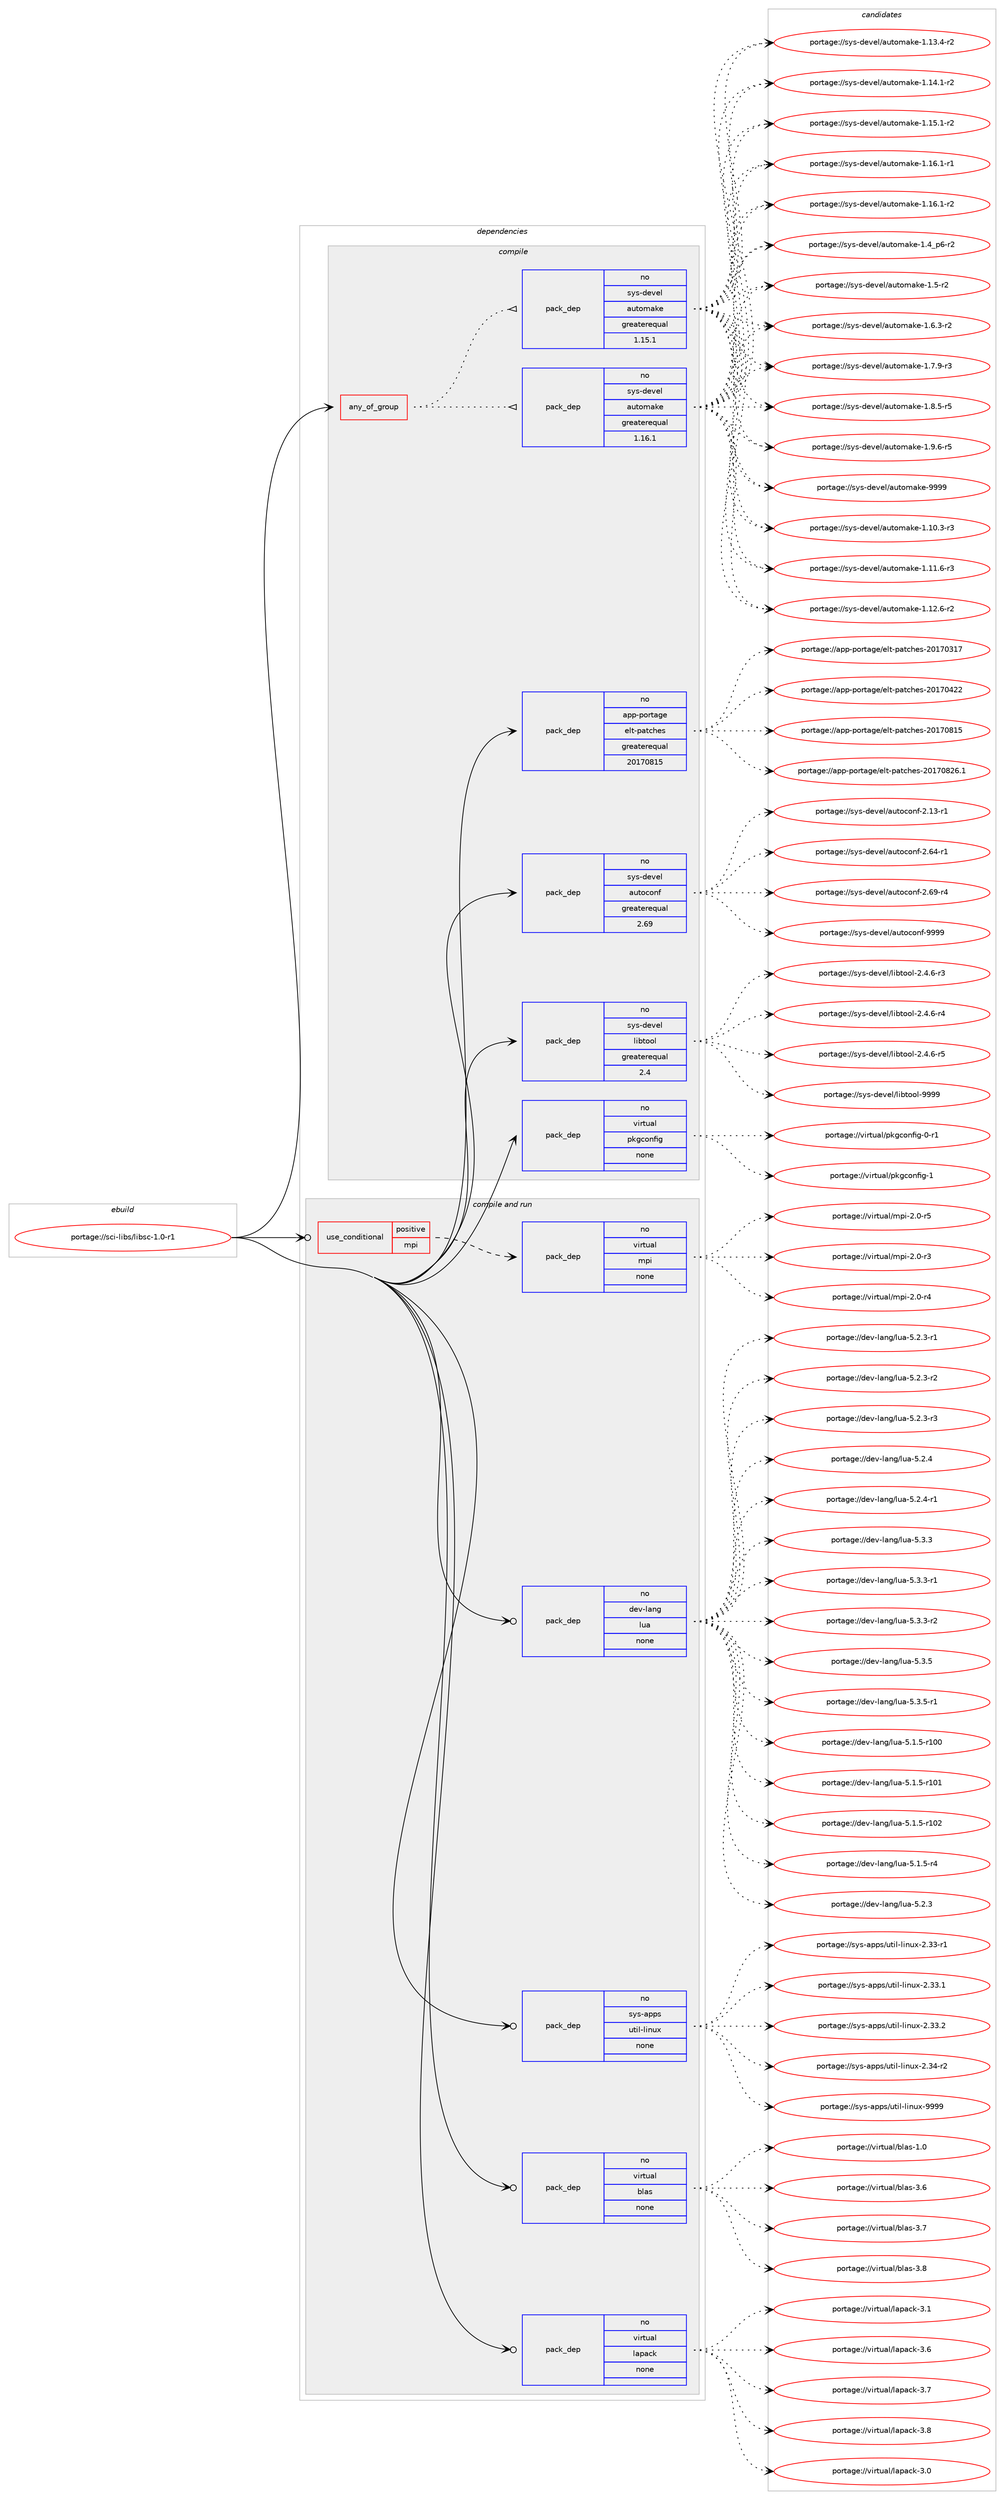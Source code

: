 digraph prolog {

# *************
# Graph options
# *************

newrank=true;
concentrate=true;
compound=true;
graph [rankdir=LR,fontname=Helvetica,fontsize=10,ranksep=1.5];#, ranksep=2.5, nodesep=0.2];
edge  [arrowhead=vee];
node  [fontname=Helvetica,fontsize=10];

# **********
# The ebuild
# **********

subgraph cluster_leftcol {
color=gray;
rank=same;
label=<<i>ebuild</i>>;
id [label="portage://sci-libs/libsc-1.0-r1", color=red, width=4, href="../sci-libs/libsc-1.0-r1.svg"];
}

# ****************
# The dependencies
# ****************

subgraph cluster_midcol {
color=gray;
label=<<i>dependencies</i>>;
subgraph cluster_compile {
fillcolor="#eeeeee";
style=filled;
label=<<i>compile</i>>;
subgraph any6434 {
dependency390767 [label=<<TABLE BORDER="0" CELLBORDER="1" CELLSPACING="0" CELLPADDING="4"><TR><TD CELLPADDING="10">any_of_group</TD></TR></TABLE>>, shape=none, color=red];subgraph pack287420 {
dependency390768 [label=<<TABLE BORDER="0" CELLBORDER="1" CELLSPACING="0" CELLPADDING="4" WIDTH="220"><TR><TD ROWSPAN="6" CELLPADDING="30">pack_dep</TD></TR><TR><TD WIDTH="110">no</TD></TR><TR><TD>sys-devel</TD></TR><TR><TD>automake</TD></TR><TR><TD>greaterequal</TD></TR><TR><TD>1.16.1</TD></TR></TABLE>>, shape=none, color=blue];
}
dependency390767:e -> dependency390768:w [weight=20,style="dotted",arrowhead="oinv"];
subgraph pack287421 {
dependency390769 [label=<<TABLE BORDER="0" CELLBORDER="1" CELLSPACING="0" CELLPADDING="4" WIDTH="220"><TR><TD ROWSPAN="6" CELLPADDING="30">pack_dep</TD></TR><TR><TD WIDTH="110">no</TD></TR><TR><TD>sys-devel</TD></TR><TR><TD>automake</TD></TR><TR><TD>greaterequal</TD></TR><TR><TD>1.15.1</TD></TR></TABLE>>, shape=none, color=blue];
}
dependency390767:e -> dependency390769:w [weight=20,style="dotted",arrowhead="oinv"];
}
id:e -> dependency390767:w [weight=20,style="solid",arrowhead="vee"];
subgraph pack287422 {
dependency390770 [label=<<TABLE BORDER="0" CELLBORDER="1" CELLSPACING="0" CELLPADDING="4" WIDTH="220"><TR><TD ROWSPAN="6" CELLPADDING="30">pack_dep</TD></TR><TR><TD WIDTH="110">no</TD></TR><TR><TD>app-portage</TD></TR><TR><TD>elt-patches</TD></TR><TR><TD>greaterequal</TD></TR><TR><TD>20170815</TD></TR></TABLE>>, shape=none, color=blue];
}
id:e -> dependency390770:w [weight=20,style="solid",arrowhead="vee"];
subgraph pack287423 {
dependency390771 [label=<<TABLE BORDER="0" CELLBORDER="1" CELLSPACING="0" CELLPADDING="4" WIDTH="220"><TR><TD ROWSPAN="6" CELLPADDING="30">pack_dep</TD></TR><TR><TD WIDTH="110">no</TD></TR><TR><TD>sys-devel</TD></TR><TR><TD>autoconf</TD></TR><TR><TD>greaterequal</TD></TR><TR><TD>2.69</TD></TR></TABLE>>, shape=none, color=blue];
}
id:e -> dependency390771:w [weight=20,style="solid",arrowhead="vee"];
subgraph pack287424 {
dependency390772 [label=<<TABLE BORDER="0" CELLBORDER="1" CELLSPACING="0" CELLPADDING="4" WIDTH="220"><TR><TD ROWSPAN="6" CELLPADDING="30">pack_dep</TD></TR><TR><TD WIDTH="110">no</TD></TR><TR><TD>sys-devel</TD></TR><TR><TD>libtool</TD></TR><TR><TD>greaterequal</TD></TR><TR><TD>2.4</TD></TR></TABLE>>, shape=none, color=blue];
}
id:e -> dependency390772:w [weight=20,style="solid",arrowhead="vee"];
subgraph pack287425 {
dependency390773 [label=<<TABLE BORDER="0" CELLBORDER="1" CELLSPACING="0" CELLPADDING="4" WIDTH="220"><TR><TD ROWSPAN="6" CELLPADDING="30">pack_dep</TD></TR><TR><TD WIDTH="110">no</TD></TR><TR><TD>virtual</TD></TR><TR><TD>pkgconfig</TD></TR><TR><TD>none</TD></TR><TR><TD></TD></TR></TABLE>>, shape=none, color=blue];
}
id:e -> dependency390773:w [weight=20,style="solid",arrowhead="vee"];
}
subgraph cluster_compileandrun {
fillcolor="#eeeeee";
style=filled;
label=<<i>compile and run</i>>;
subgraph cond96709 {
dependency390774 [label=<<TABLE BORDER="0" CELLBORDER="1" CELLSPACING="0" CELLPADDING="4"><TR><TD ROWSPAN="3" CELLPADDING="10">use_conditional</TD></TR><TR><TD>positive</TD></TR><TR><TD>mpi</TD></TR></TABLE>>, shape=none, color=red];
subgraph pack287426 {
dependency390775 [label=<<TABLE BORDER="0" CELLBORDER="1" CELLSPACING="0" CELLPADDING="4" WIDTH="220"><TR><TD ROWSPAN="6" CELLPADDING="30">pack_dep</TD></TR><TR><TD WIDTH="110">no</TD></TR><TR><TD>virtual</TD></TR><TR><TD>mpi</TD></TR><TR><TD>none</TD></TR><TR><TD></TD></TR></TABLE>>, shape=none, color=blue];
}
dependency390774:e -> dependency390775:w [weight=20,style="dashed",arrowhead="vee"];
}
id:e -> dependency390774:w [weight=20,style="solid",arrowhead="odotvee"];
subgraph pack287427 {
dependency390776 [label=<<TABLE BORDER="0" CELLBORDER="1" CELLSPACING="0" CELLPADDING="4" WIDTH="220"><TR><TD ROWSPAN="6" CELLPADDING="30">pack_dep</TD></TR><TR><TD WIDTH="110">no</TD></TR><TR><TD>dev-lang</TD></TR><TR><TD>lua</TD></TR><TR><TD>none</TD></TR><TR><TD></TD></TR></TABLE>>, shape=none, color=blue];
}
id:e -> dependency390776:w [weight=20,style="solid",arrowhead="odotvee"];
subgraph pack287428 {
dependency390777 [label=<<TABLE BORDER="0" CELLBORDER="1" CELLSPACING="0" CELLPADDING="4" WIDTH="220"><TR><TD ROWSPAN="6" CELLPADDING="30">pack_dep</TD></TR><TR><TD WIDTH="110">no</TD></TR><TR><TD>sys-apps</TD></TR><TR><TD>util-linux</TD></TR><TR><TD>none</TD></TR><TR><TD></TD></TR></TABLE>>, shape=none, color=blue];
}
id:e -> dependency390777:w [weight=20,style="solid",arrowhead="odotvee"];
subgraph pack287429 {
dependency390778 [label=<<TABLE BORDER="0" CELLBORDER="1" CELLSPACING="0" CELLPADDING="4" WIDTH="220"><TR><TD ROWSPAN="6" CELLPADDING="30">pack_dep</TD></TR><TR><TD WIDTH="110">no</TD></TR><TR><TD>virtual</TD></TR><TR><TD>blas</TD></TR><TR><TD>none</TD></TR><TR><TD></TD></TR></TABLE>>, shape=none, color=blue];
}
id:e -> dependency390778:w [weight=20,style="solid",arrowhead="odotvee"];
subgraph pack287430 {
dependency390779 [label=<<TABLE BORDER="0" CELLBORDER="1" CELLSPACING="0" CELLPADDING="4" WIDTH="220"><TR><TD ROWSPAN="6" CELLPADDING="30">pack_dep</TD></TR><TR><TD WIDTH="110">no</TD></TR><TR><TD>virtual</TD></TR><TR><TD>lapack</TD></TR><TR><TD>none</TD></TR><TR><TD></TD></TR></TABLE>>, shape=none, color=blue];
}
id:e -> dependency390779:w [weight=20,style="solid",arrowhead="odotvee"];
}
subgraph cluster_run {
fillcolor="#eeeeee";
style=filled;
label=<<i>run</i>>;
}
}

# **************
# The candidates
# **************

subgraph cluster_choices {
rank=same;
color=gray;
label=<<i>candidates</i>>;

subgraph choice287420 {
color=black;
nodesep=1;
choiceportage11512111545100101118101108479711711611110997107101454946494846514511451 [label="portage://sys-devel/automake-1.10.3-r3", color=red, width=4,href="../sys-devel/automake-1.10.3-r3.svg"];
choiceportage11512111545100101118101108479711711611110997107101454946494946544511451 [label="portage://sys-devel/automake-1.11.6-r3", color=red, width=4,href="../sys-devel/automake-1.11.6-r3.svg"];
choiceportage11512111545100101118101108479711711611110997107101454946495046544511450 [label="portage://sys-devel/automake-1.12.6-r2", color=red, width=4,href="../sys-devel/automake-1.12.6-r2.svg"];
choiceportage11512111545100101118101108479711711611110997107101454946495146524511450 [label="portage://sys-devel/automake-1.13.4-r2", color=red, width=4,href="../sys-devel/automake-1.13.4-r2.svg"];
choiceportage11512111545100101118101108479711711611110997107101454946495246494511450 [label="portage://sys-devel/automake-1.14.1-r2", color=red, width=4,href="../sys-devel/automake-1.14.1-r2.svg"];
choiceportage11512111545100101118101108479711711611110997107101454946495346494511450 [label="portage://sys-devel/automake-1.15.1-r2", color=red, width=4,href="../sys-devel/automake-1.15.1-r2.svg"];
choiceportage11512111545100101118101108479711711611110997107101454946495446494511449 [label="portage://sys-devel/automake-1.16.1-r1", color=red, width=4,href="../sys-devel/automake-1.16.1-r1.svg"];
choiceportage11512111545100101118101108479711711611110997107101454946495446494511450 [label="portage://sys-devel/automake-1.16.1-r2", color=red, width=4,href="../sys-devel/automake-1.16.1-r2.svg"];
choiceportage115121115451001011181011084797117116111109971071014549465295112544511450 [label="portage://sys-devel/automake-1.4_p6-r2", color=red, width=4,href="../sys-devel/automake-1.4_p6-r2.svg"];
choiceportage11512111545100101118101108479711711611110997107101454946534511450 [label="portage://sys-devel/automake-1.5-r2", color=red, width=4,href="../sys-devel/automake-1.5-r2.svg"];
choiceportage115121115451001011181011084797117116111109971071014549465446514511450 [label="portage://sys-devel/automake-1.6.3-r2", color=red, width=4,href="../sys-devel/automake-1.6.3-r2.svg"];
choiceportage115121115451001011181011084797117116111109971071014549465546574511451 [label="portage://sys-devel/automake-1.7.9-r3", color=red, width=4,href="../sys-devel/automake-1.7.9-r3.svg"];
choiceportage115121115451001011181011084797117116111109971071014549465646534511453 [label="portage://sys-devel/automake-1.8.5-r5", color=red, width=4,href="../sys-devel/automake-1.8.5-r5.svg"];
choiceportage115121115451001011181011084797117116111109971071014549465746544511453 [label="portage://sys-devel/automake-1.9.6-r5", color=red, width=4,href="../sys-devel/automake-1.9.6-r5.svg"];
choiceportage115121115451001011181011084797117116111109971071014557575757 [label="portage://sys-devel/automake-9999", color=red, width=4,href="../sys-devel/automake-9999.svg"];
dependency390768:e -> choiceportage11512111545100101118101108479711711611110997107101454946494846514511451:w [style=dotted,weight="100"];
dependency390768:e -> choiceportage11512111545100101118101108479711711611110997107101454946494946544511451:w [style=dotted,weight="100"];
dependency390768:e -> choiceportage11512111545100101118101108479711711611110997107101454946495046544511450:w [style=dotted,weight="100"];
dependency390768:e -> choiceportage11512111545100101118101108479711711611110997107101454946495146524511450:w [style=dotted,weight="100"];
dependency390768:e -> choiceportage11512111545100101118101108479711711611110997107101454946495246494511450:w [style=dotted,weight="100"];
dependency390768:e -> choiceportage11512111545100101118101108479711711611110997107101454946495346494511450:w [style=dotted,weight="100"];
dependency390768:e -> choiceportage11512111545100101118101108479711711611110997107101454946495446494511449:w [style=dotted,weight="100"];
dependency390768:e -> choiceportage11512111545100101118101108479711711611110997107101454946495446494511450:w [style=dotted,weight="100"];
dependency390768:e -> choiceportage115121115451001011181011084797117116111109971071014549465295112544511450:w [style=dotted,weight="100"];
dependency390768:e -> choiceportage11512111545100101118101108479711711611110997107101454946534511450:w [style=dotted,weight="100"];
dependency390768:e -> choiceportage115121115451001011181011084797117116111109971071014549465446514511450:w [style=dotted,weight="100"];
dependency390768:e -> choiceportage115121115451001011181011084797117116111109971071014549465546574511451:w [style=dotted,weight="100"];
dependency390768:e -> choiceportage115121115451001011181011084797117116111109971071014549465646534511453:w [style=dotted,weight="100"];
dependency390768:e -> choiceportage115121115451001011181011084797117116111109971071014549465746544511453:w [style=dotted,weight="100"];
dependency390768:e -> choiceportage115121115451001011181011084797117116111109971071014557575757:w [style=dotted,weight="100"];
}
subgraph choice287421 {
color=black;
nodesep=1;
choiceportage11512111545100101118101108479711711611110997107101454946494846514511451 [label="portage://sys-devel/automake-1.10.3-r3", color=red, width=4,href="../sys-devel/automake-1.10.3-r3.svg"];
choiceportage11512111545100101118101108479711711611110997107101454946494946544511451 [label="portage://sys-devel/automake-1.11.6-r3", color=red, width=4,href="../sys-devel/automake-1.11.6-r3.svg"];
choiceportage11512111545100101118101108479711711611110997107101454946495046544511450 [label="portage://sys-devel/automake-1.12.6-r2", color=red, width=4,href="../sys-devel/automake-1.12.6-r2.svg"];
choiceportage11512111545100101118101108479711711611110997107101454946495146524511450 [label="portage://sys-devel/automake-1.13.4-r2", color=red, width=4,href="../sys-devel/automake-1.13.4-r2.svg"];
choiceportage11512111545100101118101108479711711611110997107101454946495246494511450 [label="portage://sys-devel/automake-1.14.1-r2", color=red, width=4,href="../sys-devel/automake-1.14.1-r2.svg"];
choiceportage11512111545100101118101108479711711611110997107101454946495346494511450 [label="portage://sys-devel/automake-1.15.1-r2", color=red, width=4,href="../sys-devel/automake-1.15.1-r2.svg"];
choiceportage11512111545100101118101108479711711611110997107101454946495446494511449 [label="portage://sys-devel/automake-1.16.1-r1", color=red, width=4,href="../sys-devel/automake-1.16.1-r1.svg"];
choiceportage11512111545100101118101108479711711611110997107101454946495446494511450 [label="portage://sys-devel/automake-1.16.1-r2", color=red, width=4,href="../sys-devel/automake-1.16.1-r2.svg"];
choiceportage115121115451001011181011084797117116111109971071014549465295112544511450 [label="portage://sys-devel/automake-1.4_p6-r2", color=red, width=4,href="../sys-devel/automake-1.4_p6-r2.svg"];
choiceportage11512111545100101118101108479711711611110997107101454946534511450 [label="portage://sys-devel/automake-1.5-r2", color=red, width=4,href="../sys-devel/automake-1.5-r2.svg"];
choiceportage115121115451001011181011084797117116111109971071014549465446514511450 [label="portage://sys-devel/automake-1.6.3-r2", color=red, width=4,href="../sys-devel/automake-1.6.3-r2.svg"];
choiceportage115121115451001011181011084797117116111109971071014549465546574511451 [label="portage://sys-devel/automake-1.7.9-r3", color=red, width=4,href="../sys-devel/automake-1.7.9-r3.svg"];
choiceportage115121115451001011181011084797117116111109971071014549465646534511453 [label="portage://sys-devel/automake-1.8.5-r5", color=red, width=4,href="../sys-devel/automake-1.8.5-r5.svg"];
choiceportage115121115451001011181011084797117116111109971071014549465746544511453 [label="portage://sys-devel/automake-1.9.6-r5", color=red, width=4,href="../sys-devel/automake-1.9.6-r5.svg"];
choiceportage115121115451001011181011084797117116111109971071014557575757 [label="portage://sys-devel/automake-9999", color=red, width=4,href="../sys-devel/automake-9999.svg"];
dependency390769:e -> choiceportage11512111545100101118101108479711711611110997107101454946494846514511451:w [style=dotted,weight="100"];
dependency390769:e -> choiceportage11512111545100101118101108479711711611110997107101454946494946544511451:w [style=dotted,weight="100"];
dependency390769:e -> choiceportage11512111545100101118101108479711711611110997107101454946495046544511450:w [style=dotted,weight="100"];
dependency390769:e -> choiceportage11512111545100101118101108479711711611110997107101454946495146524511450:w [style=dotted,weight="100"];
dependency390769:e -> choiceportage11512111545100101118101108479711711611110997107101454946495246494511450:w [style=dotted,weight="100"];
dependency390769:e -> choiceportage11512111545100101118101108479711711611110997107101454946495346494511450:w [style=dotted,weight="100"];
dependency390769:e -> choiceportage11512111545100101118101108479711711611110997107101454946495446494511449:w [style=dotted,weight="100"];
dependency390769:e -> choiceportage11512111545100101118101108479711711611110997107101454946495446494511450:w [style=dotted,weight="100"];
dependency390769:e -> choiceportage115121115451001011181011084797117116111109971071014549465295112544511450:w [style=dotted,weight="100"];
dependency390769:e -> choiceportage11512111545100101118101108479711711611110997107101454946534511450:w [style=dotted,weight="100"];
dependency390769:e -> choiceportage115121115451001011181011084797117116111109971071014549465446514511450:w [style=dotted,weight="100"];
dependency390769:e -> choiceportage115121115451001011181011084797117116111109971071014549465546574511451:w [style=dotted,weight="100"];
dependency390769:e -> choiceportage115121115451001011181011084797117116111109971071014549465646534511453:w [style=dotted,weight="100"];
dependency390769:e -> choiceportage115121115451001011181011084797117116111109971071014549465746544511453:w [style=dotted,weight="100"];
dependency390769:e -> choiceportage115121115451001011181011084797117116111109971071014557575757:w [style=dotted,weight="100"];
}
subgraph choice287422 {
color=black;
nodesep=1;
choiceportage97112112451121111141169710310147101108116451129711699104101115455048495548514955 [label="portage://app-portage/elt-patches-20170317", color=red, width=4,href="../app-portage/elt-patches-20170317.svg"];
choiceportage97112112451121111141169710310147101108116451129711699104101115455048495548525050 [label="portage://app-portage/elt-patches-20170422", color=red, width=4,href="../app-portage/elt-patches-20170422.svg"];
choiceportage97112112451121111141169710310147101108116451129711699104101115455048495548564953 [label="portage://app-portage/elt-patches-20170815", color=red, width=4,href="../app-portage/elt-patches-20170815.svg"];
choiceportage971121124511211111411697103101471011081164511297116991041011154550484955485650544649 [label="portage://app-portage/elt-patches-20170826.1", color=red, width=4,href="../app-portage/elt-patches-20170826.1.svg"];
dependency390770:e -> choiceportage97112112451121111141169710310147101108116451129711699104101115455048495548514955:w [style=dotted,weight="100"];
dependency390770:e -> choiceportage97112112451121111141169710310147101108116451129711699104101115455048495548525050:w [style=dotted,weight="100"];
dependency390770:e -> choiceportage97112112451121111141169710310147101108116451129711699104101115455048495548564953:w [style=dotted,weight="100"];
dependency390770:e -> choiceportage971121124511211111411697103101471011081164511297116991041011154550484955485650544649:w [style=dotted,weight="100"];
}
subgraph choice287423 {
color=black;
nodesep=1;
choiceportage1151211154510010111810110847971171161119911111010245504649514511449 [label="portage://sys-devel/autoconf-2.13-r1", color=red, width=4,href="../sys-devel/autoconf-2.13-r1.svg"];
choiceportage1151211154510010111810110847971171161119911111010245504654524511449 [label="portage://sys-devel/autoconf-2.64-r1", color=red, width=4,href="../sys-devel/autoconf-2.64-r1.svg"];
choiceportage1151211154510010111810110847971171161119911111010245504654574511452 [label="portage://sys-devel/autoconf-2.69-r4", color=red, width=4,href="../sys-devel/autoconf-2.69-r4.svg"];
choiceportage115121115451001011181011084797117116111991111101024557575757 [label="portage://sys-devel/autoconf-9999", color=red, width=4,href="../sys-devel/autoconf-9999.svg"];
dependency390771:e -> choiceportage1151211154510010111810110847971171161119911111010245504649514511449:w [style=dotted,weight="100"];
dependency390771:e -> choiceportage1151211154510010111810110847971171161119911111010245504654524511449:w [style=dotted,weight="100"];
dependency390771:e -> choiceportage1151211154510010111810110847971171161119911111010245504654574511452:w [style=dotted,weight="100"];
dependency390771:e -> choiceportage115121115451001011181011084797117116111991111101024557575757:w [style=dotted,weight="100"];
}
subgraph choice287424 {
color=black;
nodesep=1;
choiceportage1151211154510010111810110847108105981161111111084550465246544511451 [label="portage://sys-devel/libtool-2.4.6-r3", color=red, width=4,href="../sys-devel/libtool-2.4.6-r3.svg"];
choiceportage1151211154510010111810110847108105981161111111084550465246544511452 [label="portage://sys-devel/libtool-2.4.6-r4", color=red, width=4,href="../sys-devel/libtool-2.4.6-r4.svg"];
choiceportage1151211154510010111810110847108105981161111111084550465246544511453 [label="portage://sys-devel/libtool-2.4.6-r5", color=red, width=4,href="../sys-devel/libtool-2.4.6-r5.svg"];
choiceportage1151211154510010111810110847108105981161111111084557575757 [label="portage://sys-devel/libtool-9999", color=red, width=4,href="../sys-devel/libtool-9999.svg"];
dependency390772:e -> choiceportage1151211154510010111810110847108105981161111111084550465246544511451:w [style=dotted,weight="100"];
dependency390772:e -> choiceportage1151211154510010111810110847108105981161111111084550465246544511452:w [style=dotted,weight="100"];
dependency390772:e -> choiceportage1151211154510010111810110847108105981161111111084550465246544511453:w [style=dotted,weight="100"];
dependency390772:e -> choiceportage1151211154510010111810110847108105981161111111084557575757:w [style=dotted,weight="100"];
}
subgraph choice287425 {
color=black;
nodesep=1;
choiceportage11810511411611797108471121071039911111010210510345484511449 [label="portage://virtual/pkgconfig-0-r1", color=red, width=4,href="../virtual/pkgconfig-0-r1.svg"];
choiceportage1181051141161179710847112107103991111101021051034549 [label="portage://virtual/pkgconfig-1", color=red, width=4,href="../virtual/pkgconfig-1.svg"];
dependency390773:e -> choiceportage11810511411611797108471121071039911111010210510345484511449:w [style=dotted,weight="100"];
dependency390773:e -> choiceportage1181051141161179710847112107103991111101021051034549:w [style=dotted,weight="100"];
}
subgraph choice287426 {
color=black;
nodesep=1;
choiceportage1181051141161179710847109112105455046484511451 [label="portage://virtual/mpi-2.0-r3", color=red, width=4,href="../virtual/mpi-2.0-r3.svg"];
choiceportage1181051141161179710847109112105455046484511452 [label="portage://virtual/mpi-2.0-r4", color=red, width=4,href="../virtual/mpi-2.0-r4.svg"];
choiceportage1181051141161179710847109112105455046484511453 [label="portage://virtual/mpi-2.0-r5", color=red, width=4,href="../virtual/mpi-2.0-r5.svg"];
dependency390775:e -> choiceportage1181051141161179710847109112105455046484511451:w [style=dotted,weight="100"];
dependency390775:e -> choiceportage1181051141161179710847109112105455046484511452:w [style=dotted,weight="100"];
dependency390775:e -> choiceportage1181051141161179710847109112105455046484511453:w [style=dotted,weight="100"];
}
subgraph choice287427 {
color=black;
nodesep=1;
choiceportage1001011184510897110103471081179745534649465345114494848 [label="portage://dev-lang/lua-5.1.5-r100", color=red, width=4,href="../dev-lang/lua-5.1.5-r100.svg"];
choiceportage1001011184510897110103471081179745534649465345114494849 [label="portage://dev-lang/lua-5.1.5-r101", color=red, width=4,href="../dev-lang/lua-5.1.5-r101.svg"];
choiceportage1001011184510897110103471081179745534649465345114494850 [label="portage://dev-lang/lua-5.1.5-r102", color=red, width=4,href="../dev-lang/lua-5.1.5-r102.svg"];
choiceportage100101118451089711010347108117974553464946534511452 [label="portage://dev-lang/lua-5.1.5-r4", color=red, width=4,href="../dev-lang/lua-5.1.5-r4.svg"];
choiceportage10010111845108971101034710811797455346504651 [label="portage://dev-lang/lua-5.2.3", color=red, width=4,href="../dev-lang/lua-5.2.3.svg"];
choiceportage100101118451089711010347108117974553465046514511449 [label="portage://dev-lang/lua-5.2.3-r1", color=red, width=4,href="../dev-lang/lua-5.2.3-r1.svg"];
choiceportage100101118451089711010347108117974553465046514511450 [label="portage://dev-lang/lua-5.2.3-r2", color=red, width=4,href="../dev-lang/lua-5.2.3-r2.svg"];
choiceportage100101118451089711010347108117974553465046514511451 [label="portage://dev-lang/lua-5.2.3-r3", color=red, width=4,href="../dev-lang/lua-5.2.3-r3.svg"];
choiceportage10010111845108971101034710811797455346504652 [label="portage://dev-lang/lua-5.2.4", color=red, width=4,href="../dev-lang/lua-5.2.4.svg"];
choiceportage100101118451089711010347108117974553465046524511449 [label="portage://dev-lang/lua-5.2.4-r1", color=red, width=4,href="../dev-lang/lua-5.2.4-r1.svg"];
choiceportage10010111845108971101034710811797455346514651 [label="portage://dev-lang/lua-5.3.3", color=red, width=4,href="../dev-lang/lua-5.3.3.svg"];
choiceportage100101118451089711010347108117974553465146514511449 [label="portage://dev-lang/lua-5.3.3-r1", color=red, width=4,href="../dev-lang/lua-5.3.3-r1.svg"];
choiceportage100101118451089711010347108117974553465146514511450 [label="portage://dev-lang/lua-5.3.3-r2", color=red, width=4,href="../dev-lang/lua-5.3.3-r2.svg"];
choiceportage10010111845108971101034710811797455346514653 [label="portage://dev-lang/lua-5.3.5", color=red, width=4,href="../dev-lang/lua-5.3.5.svg"];
choiceportage100101118451089711010347108117974553465146534511449 [label="portage://dev-lang/lua-5.3.5-r1", color=red, width=4,href="../dev-lang/lua-5.3.5-r1.svg"];
dependency390776:e -> choiceportage1001011184510897110103471081179745534649465345114494848:w [style=dotted,weight="100"];
dependency390776:e -> choiceportage1001011184510897110103471081179745534649465345114494849:w [style=dotted,weight="100"];
dependency390776:e -> choiceportage1001011184510897110103471081179745534649465345114494850:w [style=dotted,weight="100"];
dependency390776:e -> choiceportage100101118451089711010347108117974553464946534511452:w [style=dotted,weight="100"];
dependency390776:e -> choiceportage10010111845108971101034710811797455346504651:w [style=dotted,weight="100"];
dependency390776:e -> choiceportage100101118451089711010347108117974553465046514511449:w [style=dotted,weight="100"];
dependency390776:e -> choiceportage100101118451089711010347108117974553465046514511450:w [style=dotted,weight="100"];
dependency390776:e -> choiceportage100101118451089711010347108117974553465046514511451:w [style=dotted,weight="100"];
dependency390776:e -> choiceportage10010111845108971101034710811797455346504652:w [style=dotted,weight="100"];
dependency390776:e -> choiceportage100101118451089711010347108117974553465046524511449:w [style=dotted,weight="100"];
dependency390776:e -> choiceportage10010111845108971101034710811797455346514651:w [style=dotted,weight="100"];
dependency390776:e -> choiceportage100101118451089711010347108117974553465146514511449:w [style=dotted,weight="100"];
dependency390776:e -> choiceportage100101118451089711010347108117974553465146514511450:w [style=dotted,weight="100"];
dependency390776:e -> choiceportage10010111845108971101034710811797455346514653:w [style=dotted,weight="100"];
dependency390776:e -> choiceportage100101118451089711010347108117974553465146534511449:w [style=dotted,weight="100"];
}
subgraph choice287428 {
color=black;
nodesep=1;
choiceportage1151211154597112112115471171161051084510810511011712045504651514511449 [label="portage://sys-apps/util-linux-2.33-r1", color=red, width=4,href="../sys-apps/util-linux-2.33-r1.svg"];
choiceportage1151211154597112112115471171161051084510810511011712045504651514649 [label="portage://sys-apps/util-linux-2.33.1", color=red, width=4,href="../sys-apps/util-linux-2.33.1.svg"];
choiceportage1151211154597112112115471171161051084510810511011712045504651514650 [label="portage://sys-apps/util-linux-2.33.2", color=red, width=4,href="../sys-apps/util-linux-2.33.2.svg"];
choiceportage1151211154597112112115471171161051084510810511011712045504651524511450 [label="portage://sys-apps/util-linux-2.34-r2", color=red, width=4,href="../sys-apps/util-linux-2.34-r2.svg"];
choiceportage115121115459711211211547117116105108451081051101171204557575757 [label="portage://sys-apps/util-linux-9999", color=red, width=4,href="../sys-apps/util-linux-9999.svg"];
dependency390777:e -> choiceportage1151211154597112112115471171161051084510810511011712045504651514511449:w [style=dotted,weight="100"];
dependency390777:e -> choiceportage1151211154597112112115471171161051084510810511011712045504651514649:w [style=dotted,weight="100"];
dependency390777:e -> choiceportage1151211154597112112115471171161051084510810511011712045504651514650:w [style=dotted,weight="100"];
dependency390777:e -> choiceportage1151211154597112112115471171161051084510810511011712045504651524511450:w [style=dotted,weight="100"];
dependency390777:e -> choiceportage115121115459711211211547117116105108451081051101171204557575757:w [style=dotted,weight="100"];
}
subgraph choice287429 {
color=black;
nodesep=1;
choiceportage1181051141161179710847981089711545494648 [label="portage://virtual/blas-1.0", color=red, width=4,href="../virtual/blas-1.0.svg"];
choiceportage1181051141161179710847981089711545514654 [label="portage://virtual/blas-3.6", color=red, width=4,href="../virtual/blas-3.6.svg"];
choiceportage1181051141161179710847981089711545514655 [label="portage://virtual/blas-3.7", color=red, width=4,href="../virtual/blas-3.7.svg"];
choiceportage1181051141161179710847981089711545514656 [label="portage://virtual/blas-3.8", color=red, width=4,href="../virtual/blas-3.8.svg"];
dependency390778:e -> choiceportage1181051141161179710847981089711545494648:w [style=dotted,weight="100"];
dependency390778:e -> choiceportage1181051141161179710847981089711545514654:w [style=dotted,weight="100"];
dependency390778:e -> choiceportage1181051141161179710847981089711545514655:w [style=dotted,weight="100"];
dependency390778:e -> choiceportage1181051141161179710847981089711545514656:w [style=dotted,weight="100"];
}
subgraph choice287430 {
color=black;
nodesep=1;
choiceportage118105114116117971084710897112979910745514648 [label="portage://virtual/lapack-3.0", color=red, width=4,href="../virtual/lapack-3.0.svg"];
choiceportage118105114116117971084710897112979910745514649 [label="portage://virtual/lapack-3.1", color=red, width=4,href="../virtual/lapack-3.1.svg"];
choiceportage118105114116117971084710897112979910745514654 [label="portage://virtual/lapack-3.6", color=red, width=4,href="../virtual/lapack-3.6.svg"];
choiceportage118105114116117971084710897112979910745514655 [label="portage://virtual/lapack-3.7", color=red, width=4,href="../virtual/lapack-3.7.svg"];
choiceportage118105114116117971084710897112979910745514656 [label="portage://virtual/lapack-3.8", color=red, width=4,href="../virtual/lapack-3.8.svg"];
dependency390779:e -> choiceportage118105114116117971084710897112979910745514648:w [style=dotted,weight="100"];
dependency390779:e -> choiceportage118105114116117971084710897112979910745514649:w [style=dotted,weight="100"];
dependency390779:e -> choiceportage118105114116117971084710897112979910745514654:w [style=dotted,weight="100"];
dependency390779:e -> choiceportage118105114116117971084710897112979910745514655:w [style=dotted,weight="100"];
dependency390779:e -> choiceportage118105114116117971084710897112979910745514656:w [style=dotted,weight="100"];
}
}

}

